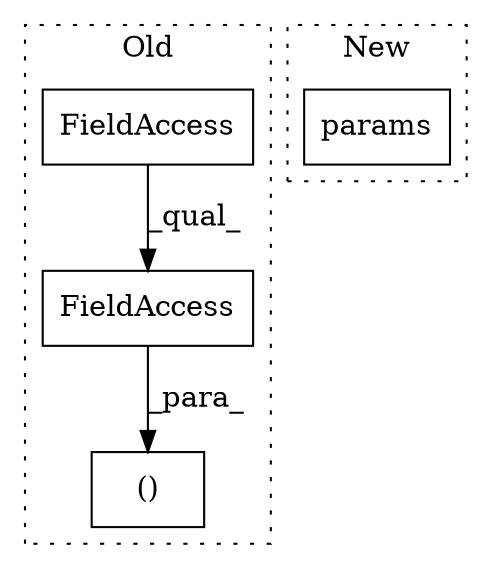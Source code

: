 digraph G {
subgraph cluster0 {
1 [label="()" a="106" s="2094" l="35" shape="box"];
3 [label="FieldAccess" a="22" s="2094" l="18" shape="box"];
4 [label="FieldAccess" a="22" s="2094" l="13" shape="box"];
label = "Old";
style="dotted";
}
subgraph cluster1 {
2 [label="params" a="32" s="2086" l="8" shape="box"];
label = "New";
style="dotted";
}
3 -> 1 [label="_para_"];
4 -> 3 [label="_qual_"];
}